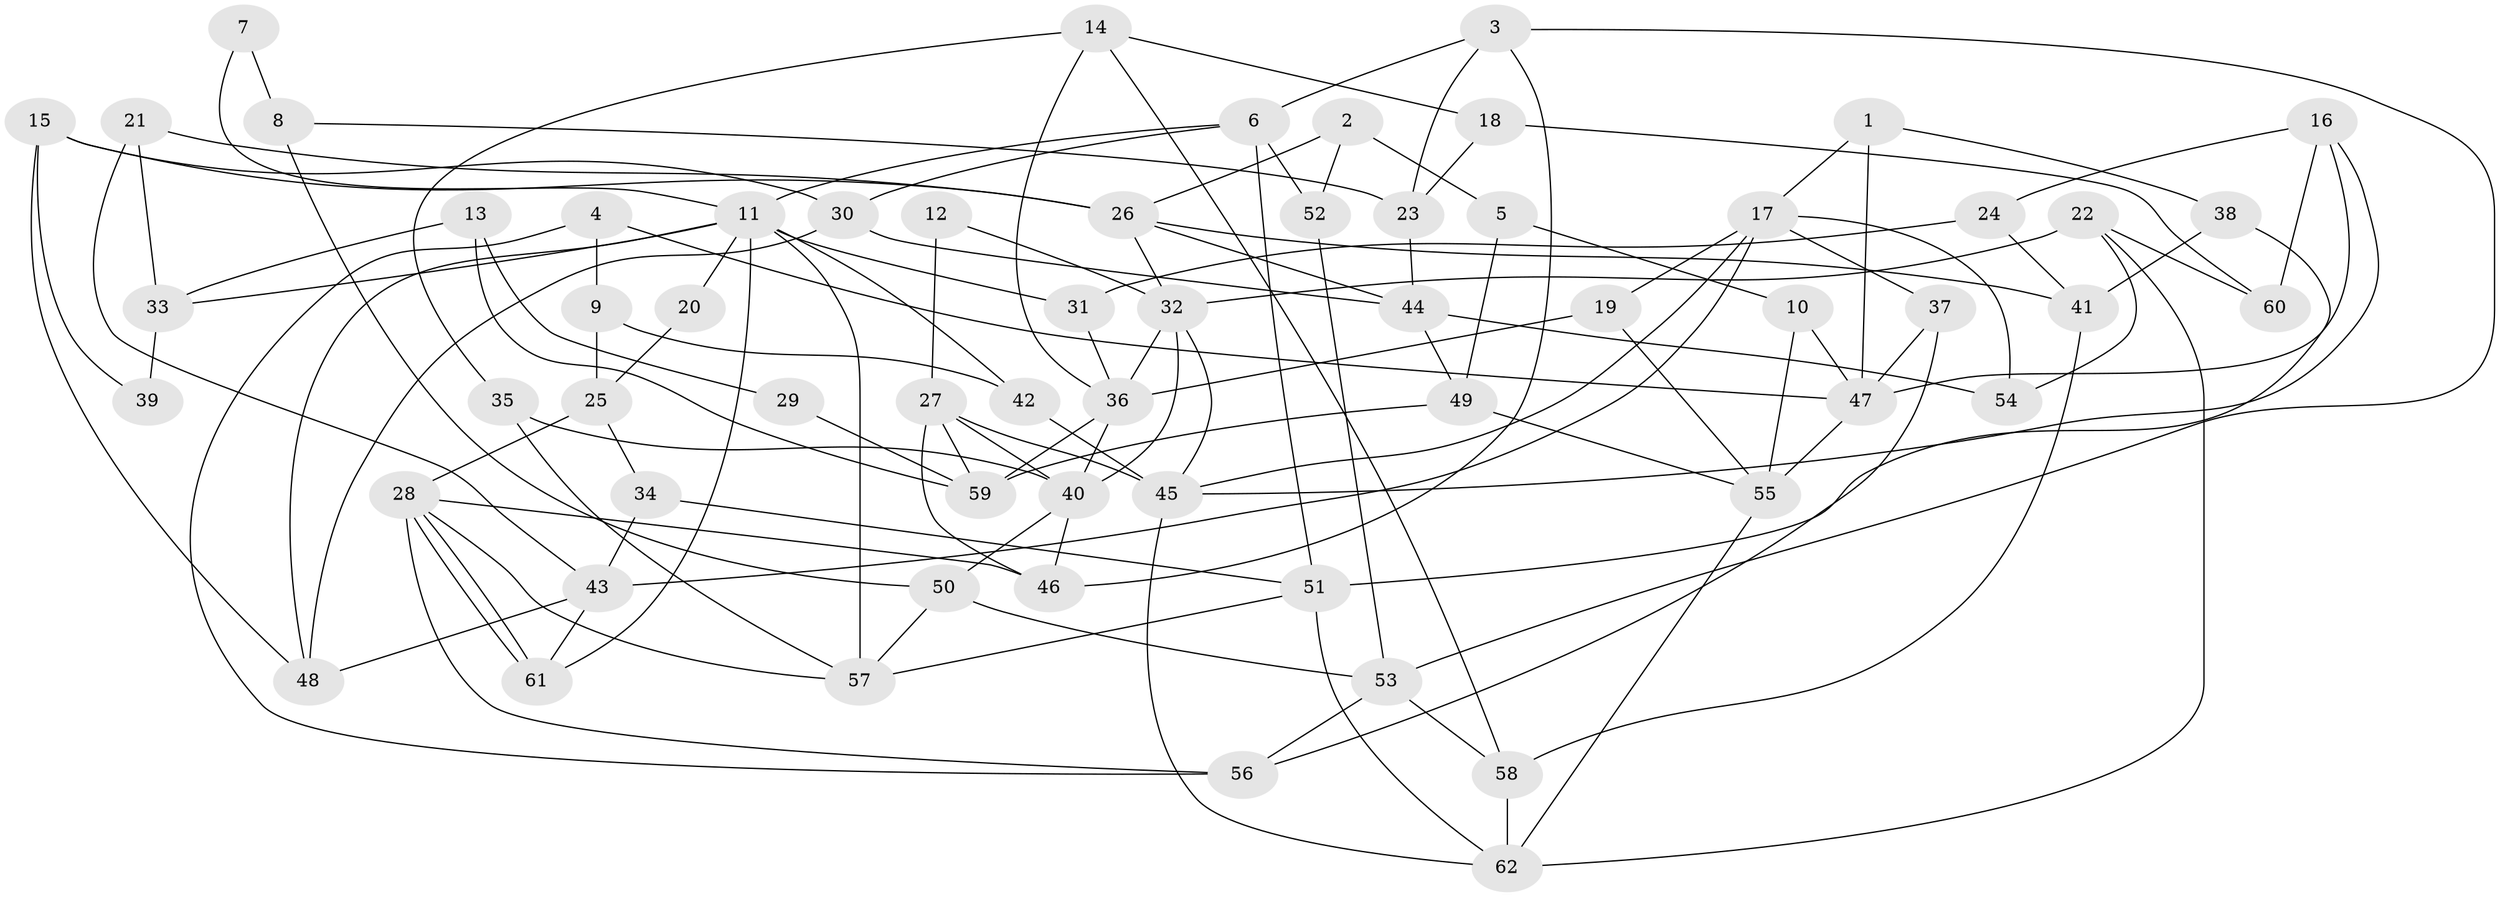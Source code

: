 // Generated by graph-tools (version 1.1) at 2025/35/03/09/25 02:35:57]
// undirected, 62 vertices, 124 edges
graph export_dot {
graph [start="1"]
  node [color=gray90,style=filled];
  1;
  2;
  3;
  4;
  5;
  6;
  7;
  8;
  9;
  10;
  11;
  12;
  13;
  14;
  15;
  16;
  17;
  18;
  19;
  20;
  21;
  22;
  23;
  24;
  25;
  26;
  27;
  28;
  29;
  30;
  31;
  32;
  33;
  34;
  35;
  36;
  37;
  38;
  39;
  40;
  41;
  42;
  43;
  44;
  45;
  46;
  47;
  48;
  49;
  50;
  51;
  52;
  53;
  54;
  55;
  56;
  57;
  58;
  59;
  60;
  61;
  62;
  1 -- 17;
  1 -- 47;
  1 -- 38;
  2 -- 52;
  2 -- 26;
  2 -- 5;
  3 -- 53;
  3 -- 6;
  3 -- 23;
  3 -- 46;
  4 -- 56;
  4 -- 47;
  4 -- 9;
  5 -- 49;
  5 -- 10;
  6 -- 51;
  6 -- 30;
  6 -- 11;
  6 -- 52;
  7 -- 11;
  7 -- 8;
  8 -- 50;
  8 -- 23;
  9 -- 42;
  9 -- 25;
  10 -- 55;
  10 -- 47;
  11 -- 61;
  11 -- 20;
  11 -- 31;
  11 -- 33;
  11 -- 42;
  11 -- 48;
  11 -- 57;
  12 -- 27;
  12 -- 32;
  13 -- 59;
  13 -- 33;
  13 -- 29;
  14 -- 58;
  14 -- 35;
  14 -- 18;
  14 -- 36;
  15 -- 30;
  15 -- 48;
  15 -- 26;
  15 -- 39;
  16 -- 60;
  16 -- 47;
  16 -- 24;
  16 -- 45;
  17 -- 45;
  17 -- 19;
  17 -- 37;
  17 -- 43;
  17 -- 54;
  18 -- 23;
  18 -- 60;
  19 -- 36;
  19 -- 55;
  20 -- 25;
  21 -- 26;
  21 -- 43;
  21 -- 33;
  22 -- 32;
  22 -- 62;
  22 -- 54;
  22 -- 60;
  23 -- 44;
  24 -- 41;
  24 -- 31;
  25 -- 28;
  25 -- 34;
  26 -- 32;
  26 -- 41;
  26 -- 44;
  27 -- 40;
  27 -- 45;
  27 -- 46;
  27 -- 59;
  28 -- 61;
  28 -- 61;
  28 -- 46;
  28 -- 56;
  28 -- 57;
  29 -- 59;
  30 -- 44;
  30 -- 48;
  31 -- 36;
  32 -- 40;
  32 -- 36;
  32 -- 45;
  33 -- 39;
  34 -- 51;
  34 -- 43;
  35 -- 40;
  35 -- 57;
  36 -- 40;
  36 -- 59;
  37 -- 56;
  37 -- 47;
  38 -- 51;
  38 -- 41;
  40 -- 46;
  40 -- 50;
  41 -- 58;
  42 -- 45;
  43 -- 48;
  43 -- 61;
  44 -- 54;
  44 -- 49;
  45 -- 62;
  47 -- 55;
  49 -- 59;
  49 -- 55;
  50 -- 57;
  50 -- 53;
  51 -- 62;
  51 -- 57;
  52 -- 53;
  53 -- 58;
  53 -- 56;
  55 -- 62;
  58 -- 62;
}
